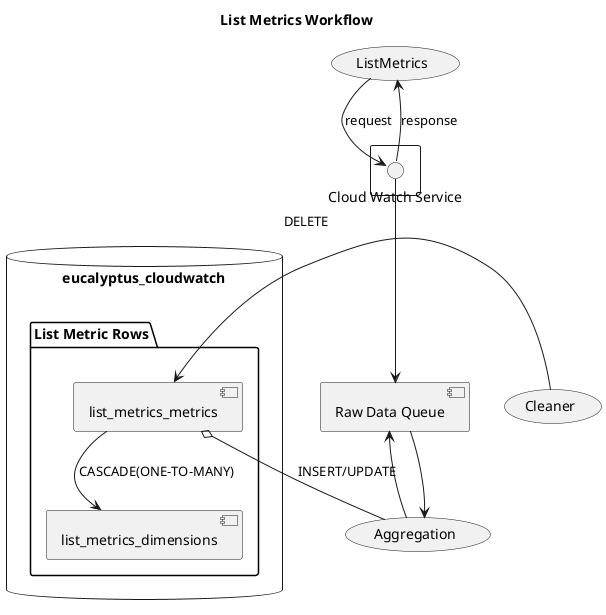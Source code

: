 @startuml

title List Metrics Workflow

rectangle {
    ()"Cloud Watch Service"
}
() "Cloud Watch Service" --> (ListMetrics): response
(ListMetrics) -down-> ()"Cloud Watch Service" : request
() "Cloud Watch Service" -down-> [Raw Data Queue]
[Raw Data Queue] --> (Aggregation)
[Raw Data Queue] <-right- (Aggregation)
database "eucalyptus_cloudwatch" {
folder "List Metric Rows" {
    [list_metrics_dimensions]
    [list_metrics_metrics]
  }
}
[list_metrics_metrics] --> [list_metrics_dimensions] : CASCADE(ONE-TO-MANY)
[list_metrics_metrics] o-- (Aggregation) : INSERT/UPDATE
(Cleaner) --left-> [list_metrics_metrics] : DELETE
@enduml

